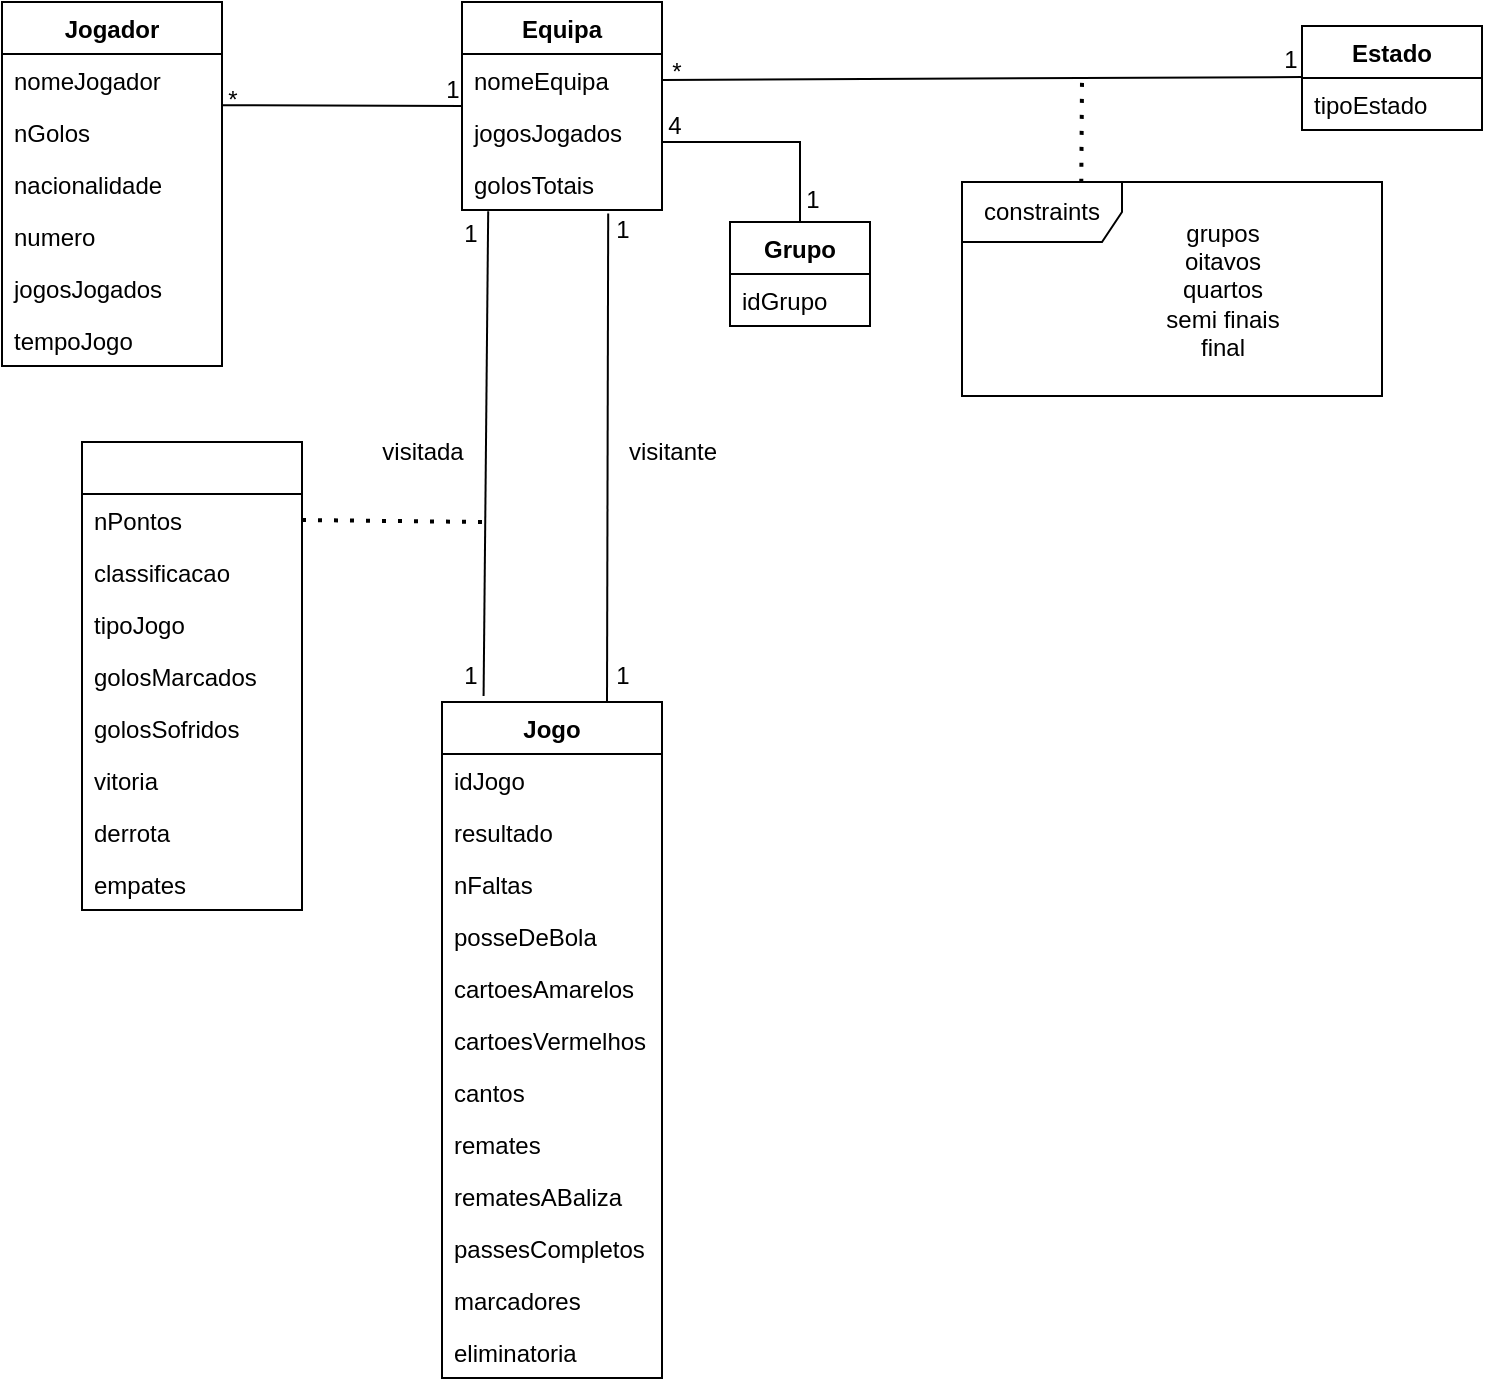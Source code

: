 <mxfile version="20.5.1" type="device"><diagram id="C5RBs43oDa-KdzZeNtuy" name="Page-1"><mxGraphModel dx="1673" dy="918" grid="1" gridSize="10" guides="1" tooltips="1" connect="1" arrows="1" fold="1" page="1" pageScale="1" pageWidth="827" pageHeight="1169" math="0" shadow="0"><root><mxCell id="WIyWlLk6GJQsqaUBKTNV-0"/><mxCell id="WIyWlLk6GJQsqaUBKTNV-1" parent="WIyWlLk6GJQsqaUBKTNV-0"/><mxCell id="Cz0oybz0g2GYd21km1PJ-0" value="Equipa" style="swimlane;fontStyle=1;align=center;verticalAlign=top;childLayout=stackLayout;horizontal=1;startSize=26;horizontalStack=0;resizeParent=1;resizeParentMax=0;resizeLast=0;collapsible=1;marginBottom=0;" vertex="1" parent="WIyWlLk6GJQsqaUBKTNV-1"><mxGeometry x="280" y="50" width="100" height="104" as="geometry"/></mxCell><mxCell id="Cz0oybz0g2GYd21km1PJ-7" value="nomeEquipa" style="text;strokeColor=none;fillColor=none;align=left;verticalAlign=top;spacingLeft=4;spacingRight=4;overflow=hidden;rotatable=0;points=[[0,0.5],[1,0.5]];portConstraint=eastwest;fontStyle=0" vertex="1" parent="Cz0oybz0g2GYd21km1PJ-0"><mxGeometry y="26" width="100" height="26" as="geometry"/></mxCell><mxCell id="Cz0oybz0g2GYd21km1PJ-1" value="jogosJogados" style="text;strokeColor=none;fillColor=none;align=left;verticalAlign=top;spacingLeft=4;spacingRight=4;overflow=hidden;rotatable=0;points=[[0,0.5],[1,0.5]];portConstraint=eastwest;" vertex="1" parent="Cz0oybz0g2GYd21km1PJ-0"><mxGeometry y="52" width="100" height="26" as="geometry"/></mxCell><mxCell id="Cz0oybz0g2GYd21km1PJ-4" value="golosTotais" style="text;strokeColor=none;fillColor=none;align=left;verticalAlign=top;spacingLeft=4;spacingRight=4;overflow=hidden;rotatable=0;points=[[0,0.5],[1,0.5]];portConstraint=eastwest;" vertex="1" parent="Cz0oybz0g2GYd21km1PJ-0"><mxGeometry y="78" width="100" height="26" as="geometry"/></mxCell><mxCell id="Cz0oybz0g2GYd21km1PJ-8" value="Jogador" style="swimlane;fontStyle=1;align=center;verticalAlign=top;childLayout=stackLayout;horizontal=1;startSize=26;horizontalStack=0;resizeParent=1;resizeParentMax=0;resizeLast=0;collapsible=1;marginBottom=0;" vertex="1" parent="WIyWlLk6GJQsqaUBKTNV-1"><mxGeometry x="50" y="50" width="110" height="182" as="geometry"/></mxCell><mxCell id="Cz0oybz0g2GYd21km1PJ-9" value="nomeJogador" style="text;strokeColor=none;fillColor=none;align=left;verticalAlign=top;spacingLeft=4;spacingRight=4;overflow=hidden;rotatable=0;points=[[0,0.5],[1,0.5]];portConstraint=eastwest;" vertex="1" parent="Cz0oybz0g2GYd21km1PJ-8"><mxGeometry y="26" width="110" height="26" as="geometry"/></mxCell><mxCell id="Cz0oybz0g2GYd21km1PJ-12" value="nGolos" style="text;strokeColor=none;fillColor=none;align=left;verticalAlign=top;spacingLeft=4;spacingRight=4;overflow=hidden;rotatable=0;points=[[0,0.5],[1,0.5]];portConstraint=eastwest;" vertex="1" parent="Cz0oybz0g2GYd21km1PJ-8"><mxGeometry y="52" width="110" height="26" as="geometry"/></mxCell><mxCell id="Cz0oybz0g2GYd21km1PJ-13" value="nacionalidade" style="text;strokeColor=none;fillColor=none;align=left;verticalAlign=top;spacingLeft=4;spacingRight=4;overflow=hidden;rotatable=0;points=[[0,0.5],[1,0.5]];portConstraint=eastwest;" vertex="1" parent="Cz0oybz0g2GYd21km1PJ-8"><mxGeometry y="78" width="110" height="26" as="geometry"/></mxCell><mxCell id="Cz0oybz0g2GYd21km1PJ-14" value="numero" style="text;strokeColor=none;fillColor=none;align=left;verticalAlign=top;spacingLeft=4;spacingRight=4;overflow=hidden;rotatable=0;points=[[0,0.5],[1,0.5]];portConstraint=eastwest;" vertex="1" parent="Cz0oybz0g2GYd21km1PJ-8"><mxGeometry y="104" width="110" height="26" as="geometry"/></mxCell><mxCell id="Cz0oybz0g2GYd21km1PJ-15" value="jogosJogados" style="text;strokeColor=none;fillColor=none;align=left;verticalAlign=top;spacingLeft=4;spacingRight=4;overflow=hidden;rotatable=0;points=[[0,0.5],[1,0.5]];portConstraint=eastwest;" vertex="1" parent="Cz0oybz0g2GYd21km1PJ-8"><mxGeometry y="130" width="110" height="26" as="geometry"/></mxCell><mxCell id="Cz0oybz0g2GYd21km1PJ-16" value="tempoJogo" style="text;strokeColor=none;fillColor=none;align=left;verticalAlign=top;spacingLeft=4;spacingRight=4;overflow=hidden;rotatable=0;points=[[0,0.5],[1,0.5]];portConstraint=eastwest;" vertex="1" parent="Cz0oybz0g2GYd21km1PJ-8"><mxGeometry y="156" width="110" height="26" as="geometry"/></mxCell><mxCell id="Cz0oybz0g2GYd21km1PJ-17" value="" style="endArrow=none;html=1;rounded=0;entryX=0;entryY=0.5;entryDx=0;entryDy=0;exitX=1.001;exitY=-0.016;exitDx=0;exitDy=0;exitPerimeter=0;" edge="1" parent="WIyWlLk6GJQsqaUBKTNV-1" source="Cz0oybz0g2GYd21km1PJ-12" target="Cz0oybz0g2GYd21km1PJ-0"><mxGeometry width="50" height="50" relative="1" as="geometry"><mxPoint x="170" y="170" as="sourcePoint"/><mxPoint x="220" y="120" as="targetPoint"/></mxGeometry></mxCell><mxCell id="Cz0oybz0g2GYd21km1PJ-18" value="Jogo" style="swimlane;fontStyle=1;align=center;verticalAlign=top;childLayout=stackLayout;horizontal=1;startSize=26;horizontalStack=0;resizeParent=1;resizeParentMax=0;resizeLast=0;collapsible=1;marginBottom=0;" vertex="1" parent="WIyWlLk6GJQsqaUBKTNV-1"><mxGeometry x="270" y="400" width="110" height="338" as="geometry"/></mxCell><mxCell id="Cz0oybz0g2GYd21km1PJ-22" value="idJogo" style="text;strokeColor=none;fillColor=none;align=left;verticalAlign=top;spacingLeft=4;spacingRight=4;overflow=hidden;rotatable=0;points=[[0,0.5],[1,0.5]];portConstraint=eastwest;" vertex="1" parent="Cz0oybz0g2GYd21km1PJ-18"><mxGeometry y="26" width="110" height="26" as="geometry"/></mxCell><mxCell id="Cz0oybz0g2GYd21km1PJ-23" value="resultado" style="text;strokeColor=none;fillColor=none;align=left;verticalAlign=top;spacingLeft=4;spacingRight=4;overflow=hidden;rotatable=0;points=[[0,0.5],[1,0.5]];portConstraint=eastwest;" vertex="1" parent="Cz0oybz0g2GYd21km1PJ-18"><mxGeometry y="52" width="110" height="26" as="geometry"/></mxCell><mxCell id="Cz0oybz0g2GYd21km1PJ-24" value="nFaltas" style="text;strokeColor=none;fillColor=none;align=left;verticalAlign=top;spacingLeft=4;spacingRight=4;overflow=hidden;rotatable=0;points=[[0,0.5],[1,0.5]];portConstraint=eastwest;" vertex="1" parent="Cz0oybz0g2GYd21km1PJ-18"><mxGeometry y="78" width="110" height="26" as="geometry"/></mxCell><mxCell id="Cz0oybz0g2GYd21km1PJ-25" value="posseDeBola" style="text;strokeColor=none;fillColor=none;align=left;verticalAlign=top;spacingLeft=4;spacingRight=4;overflow=hidden;rotatable=0;points=[[0,0.5],[1,0.5]];portConstraint=eastwest;" vertex="1" parent="Cz0oybz0g2GYd21km1PJ-18"><mxGeometry y="104" width="110" height="26" as="geometry"/></mxCell><mxCell id="Cz0oybz0g2GYd21km1PJ-26" value="cartoesAmarelos" style="text;strokeColor=none;fillColor=none;align=left;verticalAlign=top;spacingLeft=4;spacingRight=4;overflow=hidden;rotatable=0;points=[[0,0.5],[1,0.5]];portConstraint=eastwest;" vertex="1" parent="Cz0oybz0g2GYd21km1PJ-18"><mxGeometry y="130" width="110" height="26" as="geometry"/></mxCell><mxCell id="Cz0oybz0g2GYd21km1PJ-27" value="cartoesVermelhos" style="text;strokeColor=none;fillColor=none;align=left;verticalAlign=top;spacingLeft=4;spacingRight=4;overflow=hidden;rotatable=0;points=[[0,0.5],[1,0.5]];portConstraint=eastwest;" vertex="1" parent="Cz0oybz0g2GYd21km1PJ-18"><mxGeometry y="156" width="110" height="26" as="geometry"/></mxCell><mxCell id="Cz0oybz0g2GYd21km1PJ-28" value="cantos" style="text;strokeColor=none;fillColor=none;align=left;verticalAlign=top;spacingLeft=4;spacingRight=4;overflow=hidden;rotatable=0;points=[[0,0.5],[1,0.5]];portConstraint=eastwest;" vertex="1" parent="Cz0oybz0g2GYd21km1PJ-18"><mxGeometry y="182" width="110" height="26" as="geometry"/></mxCell><mxCell id="Cz0oybz0g2GYd21km1PJ-29" value="remates" style="text;strokeColor=none;fillColor=none;align=left;verticalAlign=top;spacingLeft=4;spacingRight=4;overflow=hidden;rotatable=0;points=[[0,0.5],[1,0.5]];portConstraint=eastwest;" vertex="1" parent="Cz0oybz0g2GYd21km1PJ-18"><mxGeometry y="208" width="110" height="26" as="geometry"/></mxCell><mxCell id="Cz0oybz0g2GYd21km1PJ-30" value="rematesABaliza" style="text;strokeColor=none;fillColor=none;align=left;verticalAlign=top;spacingLeft=4;spacingRight=4;overflow=hidden;rotatable=0;points=[[0,0.5],[1,0.5]];portConstraint=eastwest;" vertex="1" parent="Cz0oybz0g2GYd21km1PJ-18"><mxGeometry y="234" width="110" height="26" as="geometry"/></mxCell><mxCell id="Cz0oybz0g2GYd21km1PJ-31" value="passesCompletos" style="text;strokeColor=none;fillColor=none;align=left;verticalAlign=top;spacingLeft=4;spacingRight=4;overflow=hidden;rotatable=0;points=[[0,0.5],[1,0.5]];portConstraint=eastwest;" vertex="1" parent="Cz0oybz0g2GYd21km1PJ-18"><mxGeometry y="260" width="110" height="26" as="geometry"/></mxCell><mxCell id="Cz0oybz0g2GYd21km1PJ-32" value="marcadores" style="text;strokeColor=none;fillColor=none;align=left;verticalAlign=top;spacingLeft=4;spacingRight=4;overflow=hidden;rotatable=0;points=[[0,0.5],[1,0.5]];portConstraint=eastwest;" vertex="1" parent="Cz0oybz0g2GYd21km1PJ-18"><mxGeometry y="286" width="110" height="26" as="geometry"/></mxCell><mxCell id="Cz0oybz0g2GYd21km1PJ-33" value="eliminatoria" style="text;strokeColor=none;fillColor=none;align=left;verticalAlign=top;spacingLeft=4;spacingRight=4;overflow=hidden;rotatable=0;points=[[0,0.5],[1,0.5]];portConstraint=eastwest;" vertex="1" parent="Cz0oybz0g2GYd21km1PJ-18"><mxGeometry y="312" width="110" height="26" as="geometry"/></mxCell><mxCell id="Cz0oybz0g2GYd21km1PJ-34" value="" style="endArrow=none;html=1;rounded=0;entryX=0.131;entryY=1.023;entryDx=0;entryDy=0;entryPerimeter=0;exitX=0.189;exitY=-0.009;exitDx=0;exitDy=0;exitPerimeter=0;" edge="1" parent="WIyWlLk6GJQsqaUBKTNV-1" source="Cz0oybz0g2GYd21km1PJ-18" target="Cz0oybz0g2GYd21km1PJ-4"><mxGeometry width="50" height="50" relative="1" as="geometry"><mxPoint x="280" y="440" as="sourcePoint"/><mxPoint x="330" y="390" as="targetPoint"/></mxGeometry></mxCell><mxCell id="Cz0oybz0g2GYd21km1PJ-35" value="" style="endArrow=none;html=1;rounded=0;entryX=0.731;entryY=1.068;entryDx=0;entryDy=0;entryPerimeter=0;exitX=0.75;exitY=0;exitDx=0;exitDy=0;" edge="1" parent="WIyWlLk6GJQsqaUBKTNV-1" source="Cz0oybz0g2GYd21km1PJ-18" target="Cz0oybz0g2GYd21km1PJ-4"><mxGeometry width="50" height="50" relative="1" as="geometry"><mxPoint x="280" y="440" as="sourcePoint"/><mxPoint x="330" y="390" as="targetPoint"/></mxGeometry></mxCell><mxCell id="Cz0oybz0g2GYd21km1PJ-36" value="visitada" style="text;html=1;align=center;verticalAlign=middle;resizable=0;points=[];autosize=1;strokeColor=none;fillColor=none;" vertex="1" parent="WIyWlLk6GJQsqaUBKTNV-1"><mxGeometry x="230" y="260" width="60" height="30" as="geometry"/></mxCell><mxCell id="Cz0oybz0g2GYd21km1PJ-38" value="visitante" style="text;html=1;align=center;verticalAlign=middle;resizable=0;points=[];autosize=1;strokeColor=none;fillColor=none;" vertex="1" parent="WIyWlLk6GJQsqaUBKTNV-1"><mxGeometry x="350" y="260" width="70" height="30" as="geometry"/></mxCell><mxCell id="Cz0oybz0g2GYd21km1PJ-39" value="" style="swimlane;fontStyle=1;align=center;verticalAlign=top;childLayout=stackLayout;horizontal=1;startSize=26;horizontalStack=0;resizeParent=1;resizeParentMax=0;resizeLast=0;collapsible=1;marginBottom=0;" vertex="1" parent="WIyWlLk6GJQsqaUBKTNV-1"><mxGeometry x="90" y="270" width="110" height="234" as="geometry"/></mxCell><mxCell id="Cz0oybz0g2GYd21km1PJ-40" value="nPontos" style="text;strokeColor=none;fillColor=none;align=left;verticalAlign=top;spacingLeft=4;spacingRight=4;overflow=hidden;rotatable=0;points=[[0,0.5],[1,0.5]];portConstraint=eastwest;" vertex="1" parent="Cz0oybz0g2GYd21km1PJ-39"><mxGeometry y="26" width="110" height="26" as="geometry"/></mxCell><mxCell id="Cz0oybz0g2GYd21km1PJ-43" value="classificacao" style="text;strokeColor=none;fillColor=none;align=left;verticalAlign=top;spacingLeft=4;spacingRight=4;overflow=hidden;rotatable=0;points=[[0,0.5],[1,0.5]];portConstraint=eastwest;" vertex="1" parent="Cz0oybz0g2GYd21km1PJ-39"><mxGeometry y="52" width="110" height="26" as="geometry"/></mxCell><mxCell id="Cz0oybz0g2GYd21km1PJ-44" value="tipoJogo" style="text;strokeColor=none;fillColor=none;align=left;verticalAlign=top;spacingLeft=4;spacingRight=4;overflow=hidden;rotatable=0;points=[[0,0.5],[1,0.5]];portConstraint=eastwest;" vertex="1" parent="Cz0oybz0g2GYd21km1PJ-39"><mxGeometry y="78" width="110" height="26" as="geometry"/></mxCell><mxCell id="Cz0oybz0g2GYd21km1PJ-45" value="golosMarcados" style="text;strokeColor=none;fillColor=none;align=left;verticalAlign=top;spacingLeft=4;spacingRight=4;overflow=hidden;rotatable=0;points=[[0,0.5],[1,0.5]];portConstraint=eastwest;" vertex="1" parent="Cz0oybz0g2GYd21km1PJ-39"><mxGeometry y="104" width="110" height="26" as="geometry"/></mxCell><mxCell id="Cz0oybz0g2GYd21km1PJ-46" value="golosSofridos" style="text;strokeColor=none;fillColor=none;align=left;verticalAlign=top;spacingLeft=4;spacingRight=4;overflow=hidden;rotatable=0;points=[[0,0.5],[1,0.5]];portConstraint=eastwest;" vertex="1" parent="Cz0oybz0g2GYd21km1PJ-39"><mxGeometry y="130" width="110" height="26" as="geometry"/></mxCell><mxCell id="Cz0oybz0g2GYd21km1PJ-47" value="vitoria" style="text;strokeColor=none;fillColor=none;align=left;verticalAlign=top;spacingLeft=4;spacingRight=4;overflow=hidden;rotatable=0;points=[[0,0.5],[1,0.5]];portConstraint=eastwest;" vertex="1" parent="Cz0oybz0g2GYd21km1PJ-39"><mxGeometry y="156" width="110" height="26" as="geometry"/></mxCell><mxCell id="Cz0oybz0g2GYd21km1PJ-48" value="derrota" style="text;strokeColor=none;fillColor=none;align=left;verticalAlign=top;spacingLeft=4;spacingRight=4;overflow=hidden;rotatable=0;points=[[0,0.5],[1,0.5]];portConstraint=eastwest;" vertex="1" parent="Cz0oybz0g2GYd21km1PJ-39"><mxGeometry y="182" width="110" height="26" as="geometry"/></mxCell><mxCell id="Cz0oybz0g2GYd21km1PJ-49" value="empates" style="text;strokeColor=none;fillColor=none;align=left;verticalAlign=top;spacingLeft=4;spacingRight=4;overflow=hidden;rotatable=0;points=[[0,0.5],[1,0.5]];portConstraint=eastwest;" vertex="1" parent="Cz0oybz0g2GYd21km1PJ-39"><mxGeometry y="208" width="110" height="26" as="geometry"/></mxCell><mxCell id="Cz0oybz0g2GYd21km1PJ-50" value="" style="endArrow=none;dashed=1;html=1;dashPattern=1 3;strokeWidth=2;rounded=0;exitX=1;exitY=0.5;exitDx=0;exitDy=0;" edge="1" parent="WIyWlLk6GJQsqaUBKTNV-1" source="Cz0oybz0g2GYd21km1PJ-40"><mxGeometry width="50" height="50" relative="1" as="geometry"><mxPoint x="220" y="390" as="sourcePoint"/><mxPoint x="290" y="310" as="targetPoint"/></mxGeometry></mxCell><mxCell id="Cz0oybz0g2GYd21km1PJ-51" value="*" style="text;html=1;align=center;verticalAlign=middle;resizable=0;points=[];autosize=1;strokeColor=none;fillColor=none;" vertex="1" parent="WIyWlLk6GJQsqaUBKTNV-1"><mxGeometry x="150" y="84" width="30" height="30" as="geometry"/></mxCell><mxCell id="Cz0oybz0g2GYd21km1PJ-52" value="1" style="text;html=1;align=center;verticalAlign=middle;resizable=0;points=[];autosize=1;strokeColor=none;fillColor=none;" vertex="1" parent="WIyWlLk6GJQsqaUBKTNV-1"><mxGeometry x="260" y="79" width="30" height="30" as="geometry"/></mxCell><mxCell id="Cz0oybz0g2GYd21km1PJ-53" value="Estado" style="swimlane;fontStyle=1;align=center;verticalAlign=top;childLayout=stackLayout;horizontal=1;startSize=26;horizontalStack=0;resizeParent=1;resizeParentMax=0;resizeLast=0;collapsible=1;marginBottom=0;" vertex="1" parent="WIyWlLk6GJQsqaUBKTNV-1"><mxGeometry x="700" y="62" width="90" height="52" as="geometry"/></mxCell><mxCell id="Cz0oybz0g2GYd21km1PJ-54" value="tipoEstado" style="text;strokeColor=none;fillColor=none;align=left;verticalAlign=top;spacingLeft=4;spacingRight=4;overflow=hidden;rotatable=0;points=[[0,0.5],[1,0.5]];portConstraint=eastwest;" vertex="1" parent="Cz0oybz0g2GYd21km1PJ-53"><mxGeometry y="26" width="90" height="26" as="geometry"/></mxCell><mxCell id="Cz0oybz0g2GYd21km1PJ-57" value="Grupo" style="swimlane;fontStyle=1;align=center;verticalAlign=top;childLayout=stackLayout;horizontal=1;startSize=26;horizontalStack=0;resizeParent=1;resizeParentMax=0;resizeLast=0;collapsible=1;marginBottom=0;" vertex="1" parent="WIyWlLk6GJQsqaUBKTNV-1"><mxGeometry x="414" y="160" width="70" height="52" as="geometry"/></mxCell><mxCell id="Cz0oybz0g2GYd21km1PJ-58" value="idGrupo" style="text;strokeColor=none;fillColor=none;align=left;verticalAlign=top;spacingLeft=4;spacingRight=4;overflow=hidden;rotatable=0;points=[[0,0.5],[1,0.5]];portConstraint=eastwest;" vertex="1" parent="Cz0oybz0g2GYd21km1PJ-57"><mxGeometry y="26" width="70" height="26" as="geometry"/></mxCell><mxCell id="Cz0oybz0g2GYd21km1PJ-61" value="" style="endArrow=none;html=1;rounded=0;exitX=1;exitY=0.5;exitDx=0;exitDy=0;entryX=0.002;entryY=-0.018;entryDx=0;entryDy=0;entryPerimeter=0;" edge="1" parent="WIyWlLk6GJQsqaUBKTNV-1" source="Cz0oybz0g2GYd21km1PJ-7" target="Cz0oybz0g2GYd21km1PJ-54"><mxGeometry width="50" height="50" relative="1" as="geometry"><mxPoint x="430" y="140" as="sourcePoint"/><mxPoint x="480" y="90" as="targetPoint"/></mxGeometry></mxCell><mxCell id="Cz0oybz0g2GYd21km1PJ-62" value="" style="endArrow=none;html=1;rounded=0;entryX=0.5;entryY=0;entryDx=0;entryDy=0;" edge="1" parent="WIyWlLk6GJQsqaUBKTNV-1" target="Cz0oybz0g2GYd21km1PJ-57"><mxGeometry width="50" height="50" relative="1" as="geometry"><mxPoint x="380" y="120" as="sourcePoint"/><mxPoint x="430" y="120" as="targetPoint"/><Array as="points"><mxPoint x="449" y="120"/></Array></mxGeometry></mxCell><mxCell id="Cz0oybz0g2GYd21km1PJ-64" value="constraints" style="shape=umlFrame;whiteSpace=wrap;html=1;width=80;height=30;" vertex="1" parent="WIyWlLk6GJQsqaUBKTNV-1"><mxGeometry x="530" y="140" width="210" height="107" as="geometry"/></mxCell><mxCell id="Cz0oybz0g2GYd21km1PJ-69" value="&lt;div&gt;grupos&lt;/div&gt;&lt;div&gt;oitavos&lt;/div&gt;&lt;div&gt;quartos&lt;/div&gt;&lt;div&gt;semi finais&lt;/div&gt;&lt;div&gt;final&lt;br&gt;&lt;/div&gt;" style="text;html=1;align=center;verticalAlign=middle;resizable=0;points=[];autosize=1;strokeColor=none;fillColor=none;" vertex="1" parent="WIyWlLk6GJQsqaUBKTNV-1"><mxGeometry x="620" y="148.5" width="80" height="90" as="geometry"/></mxCell><mxCell id="Cz0oybz0g2GYd21km1PJ-70" value="" style="endArrow=none;dashed=1;html=1;dashPattern=1 3;strokeWidth=2;rounded=0;exitX=0.284;exitY=0.004;exitDx=0;exitDy=0;exitPerimeter=0;" edge="1" parent="WIyWlLk6GJQsqaUBKTNV-1" source="Cz0oybz0g2GYd21km1PJ-64"><mxGeometry width="50" height="50" relative="1" as="geometry"><mxPoint x="590" y="130" as="sourcePoint"/><mxPoint x="590" y="90" as="targetPoint"/></mxGeometry></mxCell><mxCell id="Cz0oybz0g2GYd21km1PJ-71" value="*" style="text;html=1;align=center;verticalAlign=middle;resizable=0;points=[];autosize=1;strokeColor=none;fillColor=none;" vertex="1" parent="WIyWlLk6GJQsqaUBKTNV-1"><mxGeometry x="372" y="70" width="30" height="30" as="geometry"/></mxCell><mxCell id="Cz0oybz0g2GYd21km1PJ-72" value="1" style="text;html=1;align=center;verticalAlign=middle;resizable=0;points=[];autosize=1;strokeColor=none;fillColor=none;" vertex="1" parent="WIyWlLk6GJQsqaUBKTNV-1"><mxGeometry x="679" y="64" width="30" height="30" as="geometry"/></mxCell><mxCell id="Cz0oybz0g2GYd21km1PJ-73" value="4" style="text;html=1;align=center;verticalAlign=middle;resizable=0;points=[];autosize=1;strokeColor=none;fillColor=none;" vertex="1" parent="WIyWlLk6GJQsqaUBKTNV-1"><mxGeometry x="371" y="97" width="30" height="30" as="geometry"/></mxCell><mxCell id="Cz0oybz0g2GYd21km1PJ-74" value="1" style="text;html=1;align=center;verticalAlign=middle;resizable=0;points=[];autosize=1;strokeColor=none;fillColor=none;" vertex="1" parent="WIyWlLk6GJQsqaUBKTNV-1"><mxGeometry x="440" y="134" width="30" height="30" as="geometry"/></mxCell><mxCell id="Cz0oybz0g2GYd21km1PJ-75" value="1" style="text;html=1;align=center;verticalAlign=middle;resizable=0;points=[];autosize=1;strokeColor=none;fillColor=none;" vertex="1" parent="WIyWlLk6GJQsqaUBKTNV-1"><mxGeometry x="269" y="151" width="30" height="30" as="geometry"/></mxCell><mxCell id="Cz0oybz0g2GYd21km1PJ-76" value="1" style="text;html=1;align=center;verticalAlign=middle;resizable=0;points=[];autosize=1;strokeColor=none;fillColor=none;" vertex="1" parent="WIyWlLk6GJQsqaUBKTNV-1"><mxGeometry x="345" y="149" width="30" height="30" as="geometry"/></mxCell><mxCell id="Cz0oybz0g2GYd21km1PJ-77" value="1" style="text;html=1;align=center;verticalAlign=middle;resizable=0;points=[];autosize=1;strokeColor=none;fillColor=none;" vertex="1" parent="WIyWlLk6GJQsqaUBKTNV-1"><mxGeometry x="269" y="372" width="30" height="30" as="geometry"/></mxCell><mxCell id="Cz0oybz0g2GYd21km1PJ-78" value="1" style="text;html=1;align=center;verticalAlign=middle;resizable=0;points=[];autosize=1;strokeColor=none;fillColor=none;" vertex="1" parent="WIyWlLk6GJQsqaUBKTNV-1"><mxGeometry x="345" y="372" width="30" height="30" as="geometry"/></mxCell></root></mxGraphModel></diagram></mxfile>